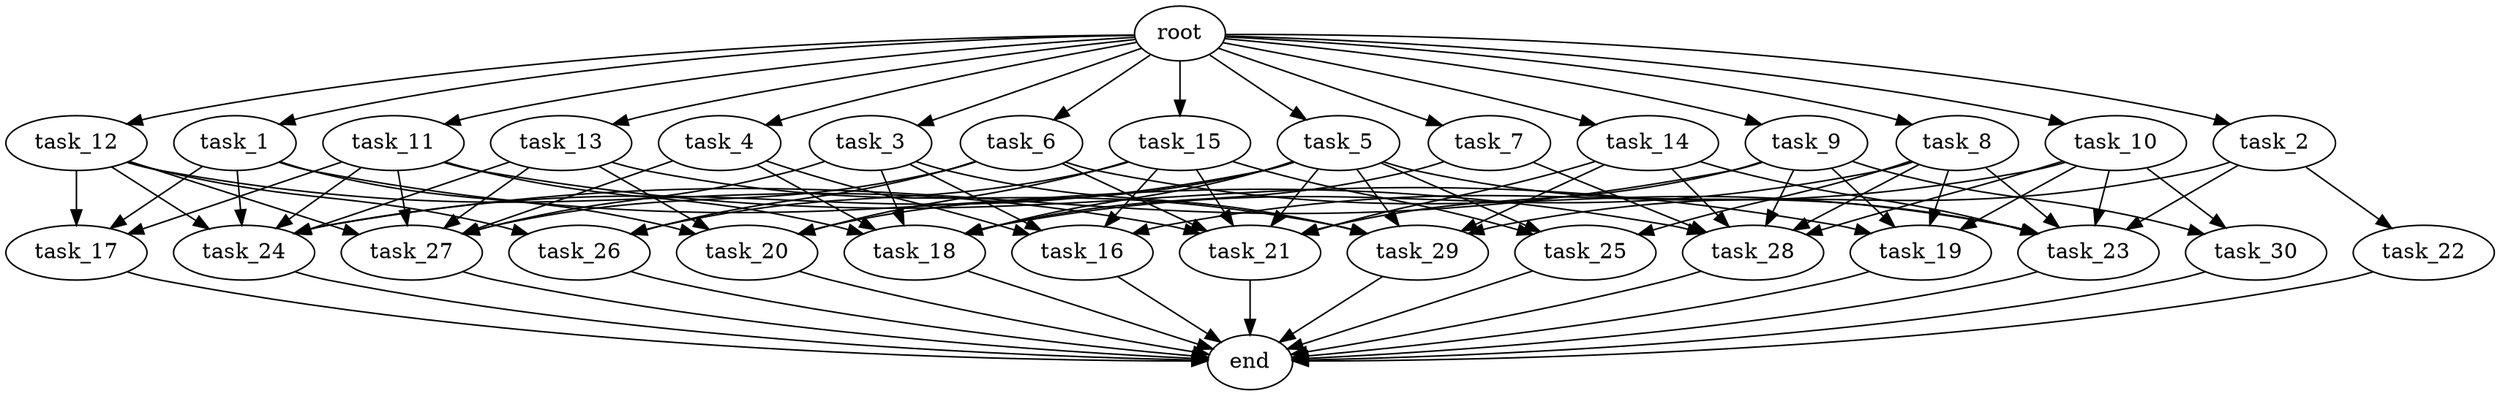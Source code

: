 digraph G {
  root [size="0.000000e+00"];
  task_1 [size="6.334332e+10"];
  task_2 [size="5.414487e+10"];
  task_3 [size="8.038896e+10"];
  task_4 [size="1.461978e+10"];
  task_5 [size="1.270429e+10"];
  task_6 [size="5.099169e+10"];
  task_7 [size="8.611994e+10"];
  task_8 [size="6.808722e+09"];
  task_9 [size="5.134332e+10"];
  task_10 [size="9.873630e+10"];
  task_11 [size="5.662008e+10"];
  task_12 [size="2.471431e+10"];
  task_13 [size="7.534384e+10"];
  task_14 [size="8.397870e+10"];
  task_15 [size="3.617863e+10"];
  task_16 [size="2.254195e+10"];
  task_17 [size="2.625422e+10"];
  task_18 [size="5.976705e+09"];
  task_19 [size="4.319278e+10"];
  task_20 [size="8.706817e+10"];
  task_21 [size="7.806539e+10"];
  task_22 [size="2.776247e+09"];
  task_23 [size="6.716888e+10"];
  task_24 [size="9.307869e+10"];
  task_25 [size="3.908372e+10"];
  task_26 [size="6.064759e+10"];
  task_27 [size="8.669487e+10"];
  task_28 [size="7.486336e+10"];
  task_29 [size="1.274136e+10"];
  task_30 [size="6.149343e+10"];
  end [size="0.000000e+00"];

  root -> task_1 [size="1.000000e-12"];
  root -> task_2 [size="1.000000e-12"];
  root -> task_3 [size="1.000000e-12"];
  root -> task_4 [size="1.000000e-12"];
  root -> task_5 [size="1.000000e-12"];
  root -> task_6 [size="1.000000e-12"];
  root -> task_7 [size="1.000000e-12"];
  root -> task_8 [size="1.000000e-12"];
  root -> task_9 [size="1.000000e-12"];
  root -> task_10 [size="1.000000e-12"];
  root -> task_11 [size="1.000000e-12"];
  root -> task_12 [size="1.000000e-12"];
  root -> task_13 [size="1.000000e-12"];
  root -> task_14 [size="1.000000e-12"];
  root -> task_15 [size="1.000000e-12"];
  task_1 -> task_17 [size="8.751407e+07"];
  task_1 -> task_20 [size="2.176704e+08"];
  task_1 -> task_24 [size="1.551312e+08"];
  task_1 -> task_28 [size="1.247723e+08"];
  task_2 -> task_22 [size="2.776247e+07"];
  task_2 -> task_23 [size="1.119481e+08"];
  task_2 -> task_29 [size="2.548272e+07"];
  task_3 -> task_16 [size="5.635488e+07"];
  task_3 -> task_18 [size="9.961175e+06"];
  task_3 -> task_27 [size="1.444915e+08"];
  task_3 -> task_29 [size="2.548272e+07"];
  task_4 -> task_16 [size="5.635488e+07"];
  task_4 -> task_18 [size="9.961175e+06"];
  task_4 -> task_27 [size="1.444915e+08"];
  task_5 -> task_18 [size="9.961175e+06"];
  task_5 -> task_20 [size="2.176704e+08"];
  task_5 -> task_21 [size="1.301090e+08"];
  task_5 -> task_23 [size="1.119481e+08"];
  task_5 -> task_24 [size="1.551312e+08"];
  task_5 -> task_25 [size="1.302791e+08"];
  task_5 -> task_29 [size="2.548272e+07"];
  task_6 -> task_21 [size="1.301090e+08"];
  task_6 -> task_23 [size="1.119481e+08"];
  task_6 -> task_26 [size="2.021586e+08"];
  task_6 -> task_27 [size="1.444915e+08"];
  task_7 -> task_18 [size="9.961175e+06"];
  task_7 -> task_28 [size="1.247723e+08"];
  task_8 -> task_18 [size="9.961175e+06"];
  task_8 -> task_19 [size="1.079820e+08"];
  task_8 -> task_23 [size="1.119481e+08"];
  task_8 -> task_25 [size="1.302791e+08"];
  task_8 -> task_28 [size="1.247723e+08"];
  task_9 -> task_19 [size="1.079820e+08"];
  task_9 -> task_21 [size="1.301090e+08"];
  task_9 -> task_24 [size="1.551312e+08"];
  task_9 -> task_28 [size="1.247723e+08"];
  task_9 -> task_30 [size="3.074671e+08"];
  task_10 -> task_16 [size="5.635488e+07"];
  task_10 -> task_19 [size="1.079820e+08"];
  task_10 -> task_23 [size="1.119481e+08"];
  task_10 -> task_28 [size="1.247723e+08"];
  task_10 -> task_30 [size="3.074671e+08"];
  task_11 -> task_17 [size="8.751407e+07"];
  task_11 -> task_18 [size="9.961175e+06"];
  task_11 -> task_19 [size="1.079820e+08"];
  task_11 -> task_24 [size="1.551312e+08"];
  task_11 -> task_27 [size="1.444915e+08"];
  task_12 -> task_17 [size="8.751407e+07"];
  task_12 -> task_21 [size="1.301090e+08"];
  task_12 -> task_24 [size="1.551312e+08"];
  task_12 -> task_26 [size="2.021586e+08"];
  task_12 -> task_27 [size="1.444915e+08"];
  task_13 -> task_20 [size="2.176704e+08"];
  task_13 -> task_24 [size="1.551312e+08"];
  task_13 -> task_27 [size="1.444915e+08"];
  task_13 -> task_29 [size="2.548272e+07"];
  task_14 -> task_21 [size="1.301090e+08"];
  task_14 -> task_23 [size="1.119481e+08"];
  task_14 -> task_28 [size="1.247723e+08"];
  task_14 -> task_29 [size="2.548272e+07"];
  task_15 -> task_16 [size="5.635488e+07"];
  task_15 -> task_20 [size="2.176704e+08"];
  task_15 -> task_21 [size="1.301090e+08"];
  task_15 -> task_25 [size="1.302791e+08"];
  task_15 -> task_26 [size="2.021586e+08"];
  task_16 -> end [size="1.000000e-12"];
  task_17 -> end [size="1.000000e-12"];
  task_18 -> end [size="1.000000e-12"];
  task_19 -> end [size="1.000000e-12"];
  task_20 -> end [size="1.000000e-12"];
  task_21 -> end [size="1.000000e-12"];
  task_22 -> end [size="1.000000e-12"];
  task_23 -> end [size="1.000000e-12"];
  task_24 -> end [size="1.000000e-12"];
  task_25 -> end [size="1.000000e-12"];
  task_26 -> end [size="1.000000e-12"];
  task_27 -> end [size="1.000000e-12"];
  task_28 -> end [size="1.000000e-12"];
  task_29 -> end [size="1.000000e-12"];
  task_30 -> end [size="1.000000e-12"];
}
